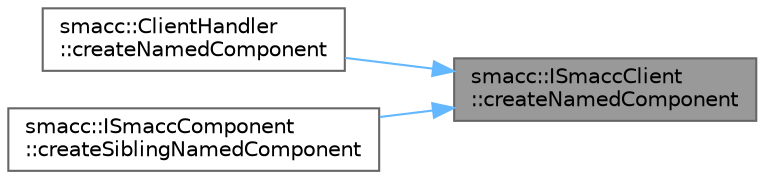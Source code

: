 digraph "smacc::ISmaccClient::createNamedComponent"
{
 // LATEX_PDF_SIZE
  bgcolor="transparent";
  edge [fontname=Helvetica,fontsize=10,labelfontname=Helvetica,labelfontsize=10];
  node [fontname=Helvetica,fontsize=10,shape=box,height=0.2,width=0.4];
  rankdir="RL";
  Node1 [label="smacc::ISmaccClient\l::createNamedComponent",height=0.2,width=0.4,color="gray40", fillcolor="grey60", style="filled", fontcolor="black",tooltip=" "];
  Node1 -> Node2 [dir="back",color="steelblue1",style="solid"];
  Node2 [label="smacc::ClientHandler\l::createNamedComponent",height=0.2,width=0.4,color="grey40", fillcolor="white", style="filled",URL="$classsmacc_1_1ClientHandler.html#a084c1275072ac07e182a2e0f054f3a7b",tooltip=" "];
  Node1 -> Node3 [dir="back",color="steelblue1",style="solid"];
  Node3 [label="smacc::ISmaccComponent\l::createSiblingNamedComponent",height=0.2,width=0.4,color="grey40", fillcolor="white", style="filled",URL="$classsmacc_1_1ISmaccComponent.html#a86afd97c9eaed89073def7c51a3c86ab",tooltip=" "];
}

